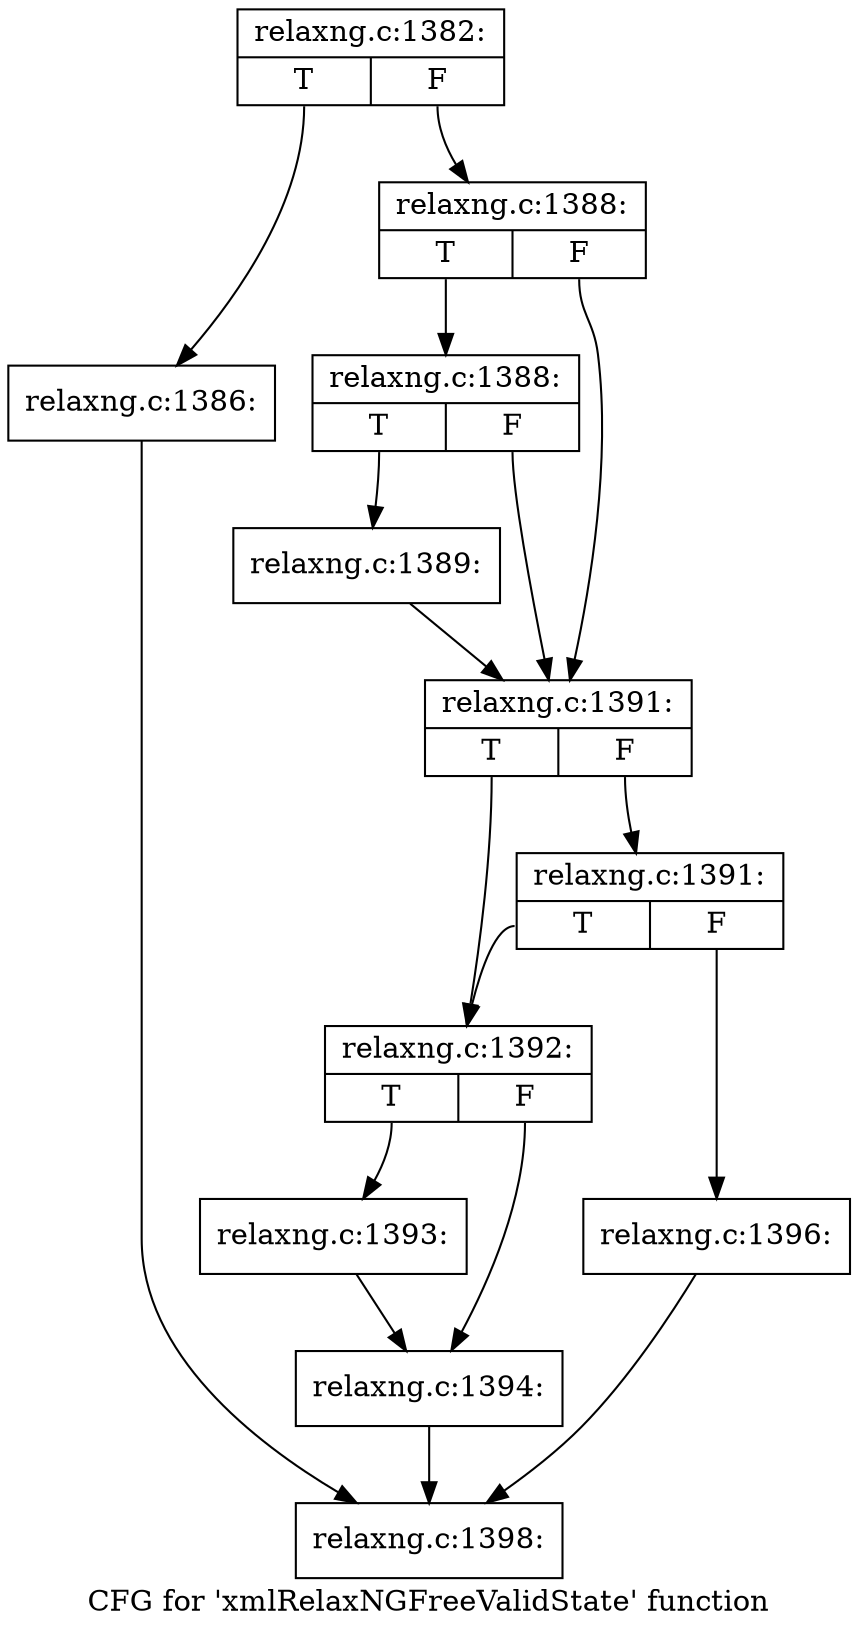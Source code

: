 digraph "CFG for 'xmlRelaxNGFreeValidState' function" {
	label="CFG for 'xmlRelaxNGFreeValidState' function";

	Node0x3f6de80 [shape=record,label="{relaxng.c:1382:|{<s0>T|<s1>F}}"];
	Node0x3f6de80:s0 -> Node0x3f6e240;
	Node0x3f6de80:s1 -> Node0x3f6e290;
	Node0x3f6e240 [shape=record,label="{relaxng.c:1386:}"];
	Node0x3f6e240 -> Node0x3f7e5e0;
	Node0x3f6e290 [shape=record,label="{relaxng.c:1388:|{<s0>T|<s1>F}}"];
	Node0x3f6e290:s0 -> Node0x3f7d190;
	Node0x3f6e290:s1 -> Node0x3f7d140;
	Node0x3f7d190 [shape=record,label="{relaxng.c:1388:|{<s0>T|<s1>F}}"];
	Node0x3f7d190:s0 -> Node0x3f7d0f0;
	Node0x3f7d190:s1 -> Node0x3f7d140;
	Node0x3f7d0f0 [shape=record,label="{relaxng.c:1389:}"];
	Node0x3f7d0f0 -> Node0x3f7d140;
	Node0x3f7d140 [shape=record,label="{relaxng.c:1391:|{<s0>T|<s1>F}}"];
	Node0x3f7d140:s0 -> Node0x3f7e140;
	Node0x3f7d140:s1 -> Node0x3f7e680;
	Node0x3f7e680 [shape=record,label="{relaxng.c:1391:|{<s0>T|<s1>F}}"];
	Node0x3f7e680:s0 -> Node0x3f7e140;
	Node0x3f7e680:s1 -> Node0x3f7e630;
	Node0x3f7e140 [shape=record,label="{relaxng.c:1392:|{<s0>T|<s1>F}}"];
	Node0x3f7e140:s0 -> Node0x3f7eba0;
	Node0x3f7e140:s1 -> Node0x3f7ebf0;
	Node0x3f7eba0 [shape=record,label="{relaxng.c:1393:}"];
	Node0x3f7eba0 -> Node0x3f7ebf0;
	Node0x3f7ebf0 [shape=record,label="{relaxng.c:1394:}"];
	Node0x3f7ebf0 -> Node0x3f7e5e0;
	Node0x3f7e630 [shape=record,label="{relaxng.c:1396:}"];
	Node0x3f7e630 -> Node0x3f7e5e0;
	Node0x3f7e5e0 [shape=record,label="{relaxng.c:1398:}"];
}
